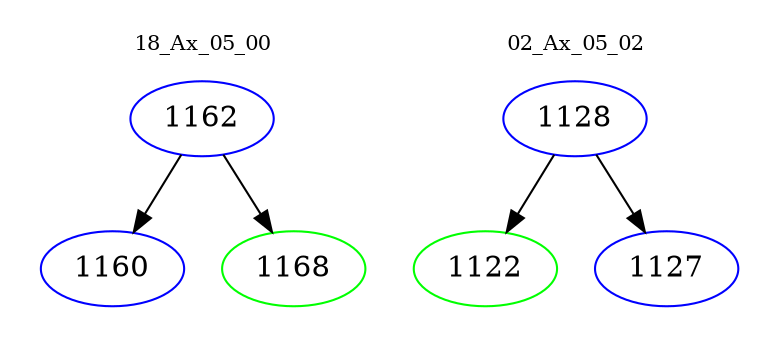 digraph{
subgraph cluster_0 {
color = white
label = "18_Ax_05_00";
fontsize=10;
T0_1162 [label="1162", color="blue"]
T0_1162 -> T0_1160 [color="black"]
T0_1160 [label="1160", color="blue"]
T0_1162 -> T0_1168 [color="black"]
T0_1168 [label="1168", color="green"]
}
subgraph cluster_1 {
color = white
label = "02_Ax_05_02";
fontsize=10;
T1_1128 [label="1128", color="blue"]
T1_1128 -> T1_1122 [color="black"]
T1_1122 [label="1122", color="green"]
T1_1128 -> T1_1127 [color="black"]
T1_1127 [label="1127", color="blue"]
}
}
